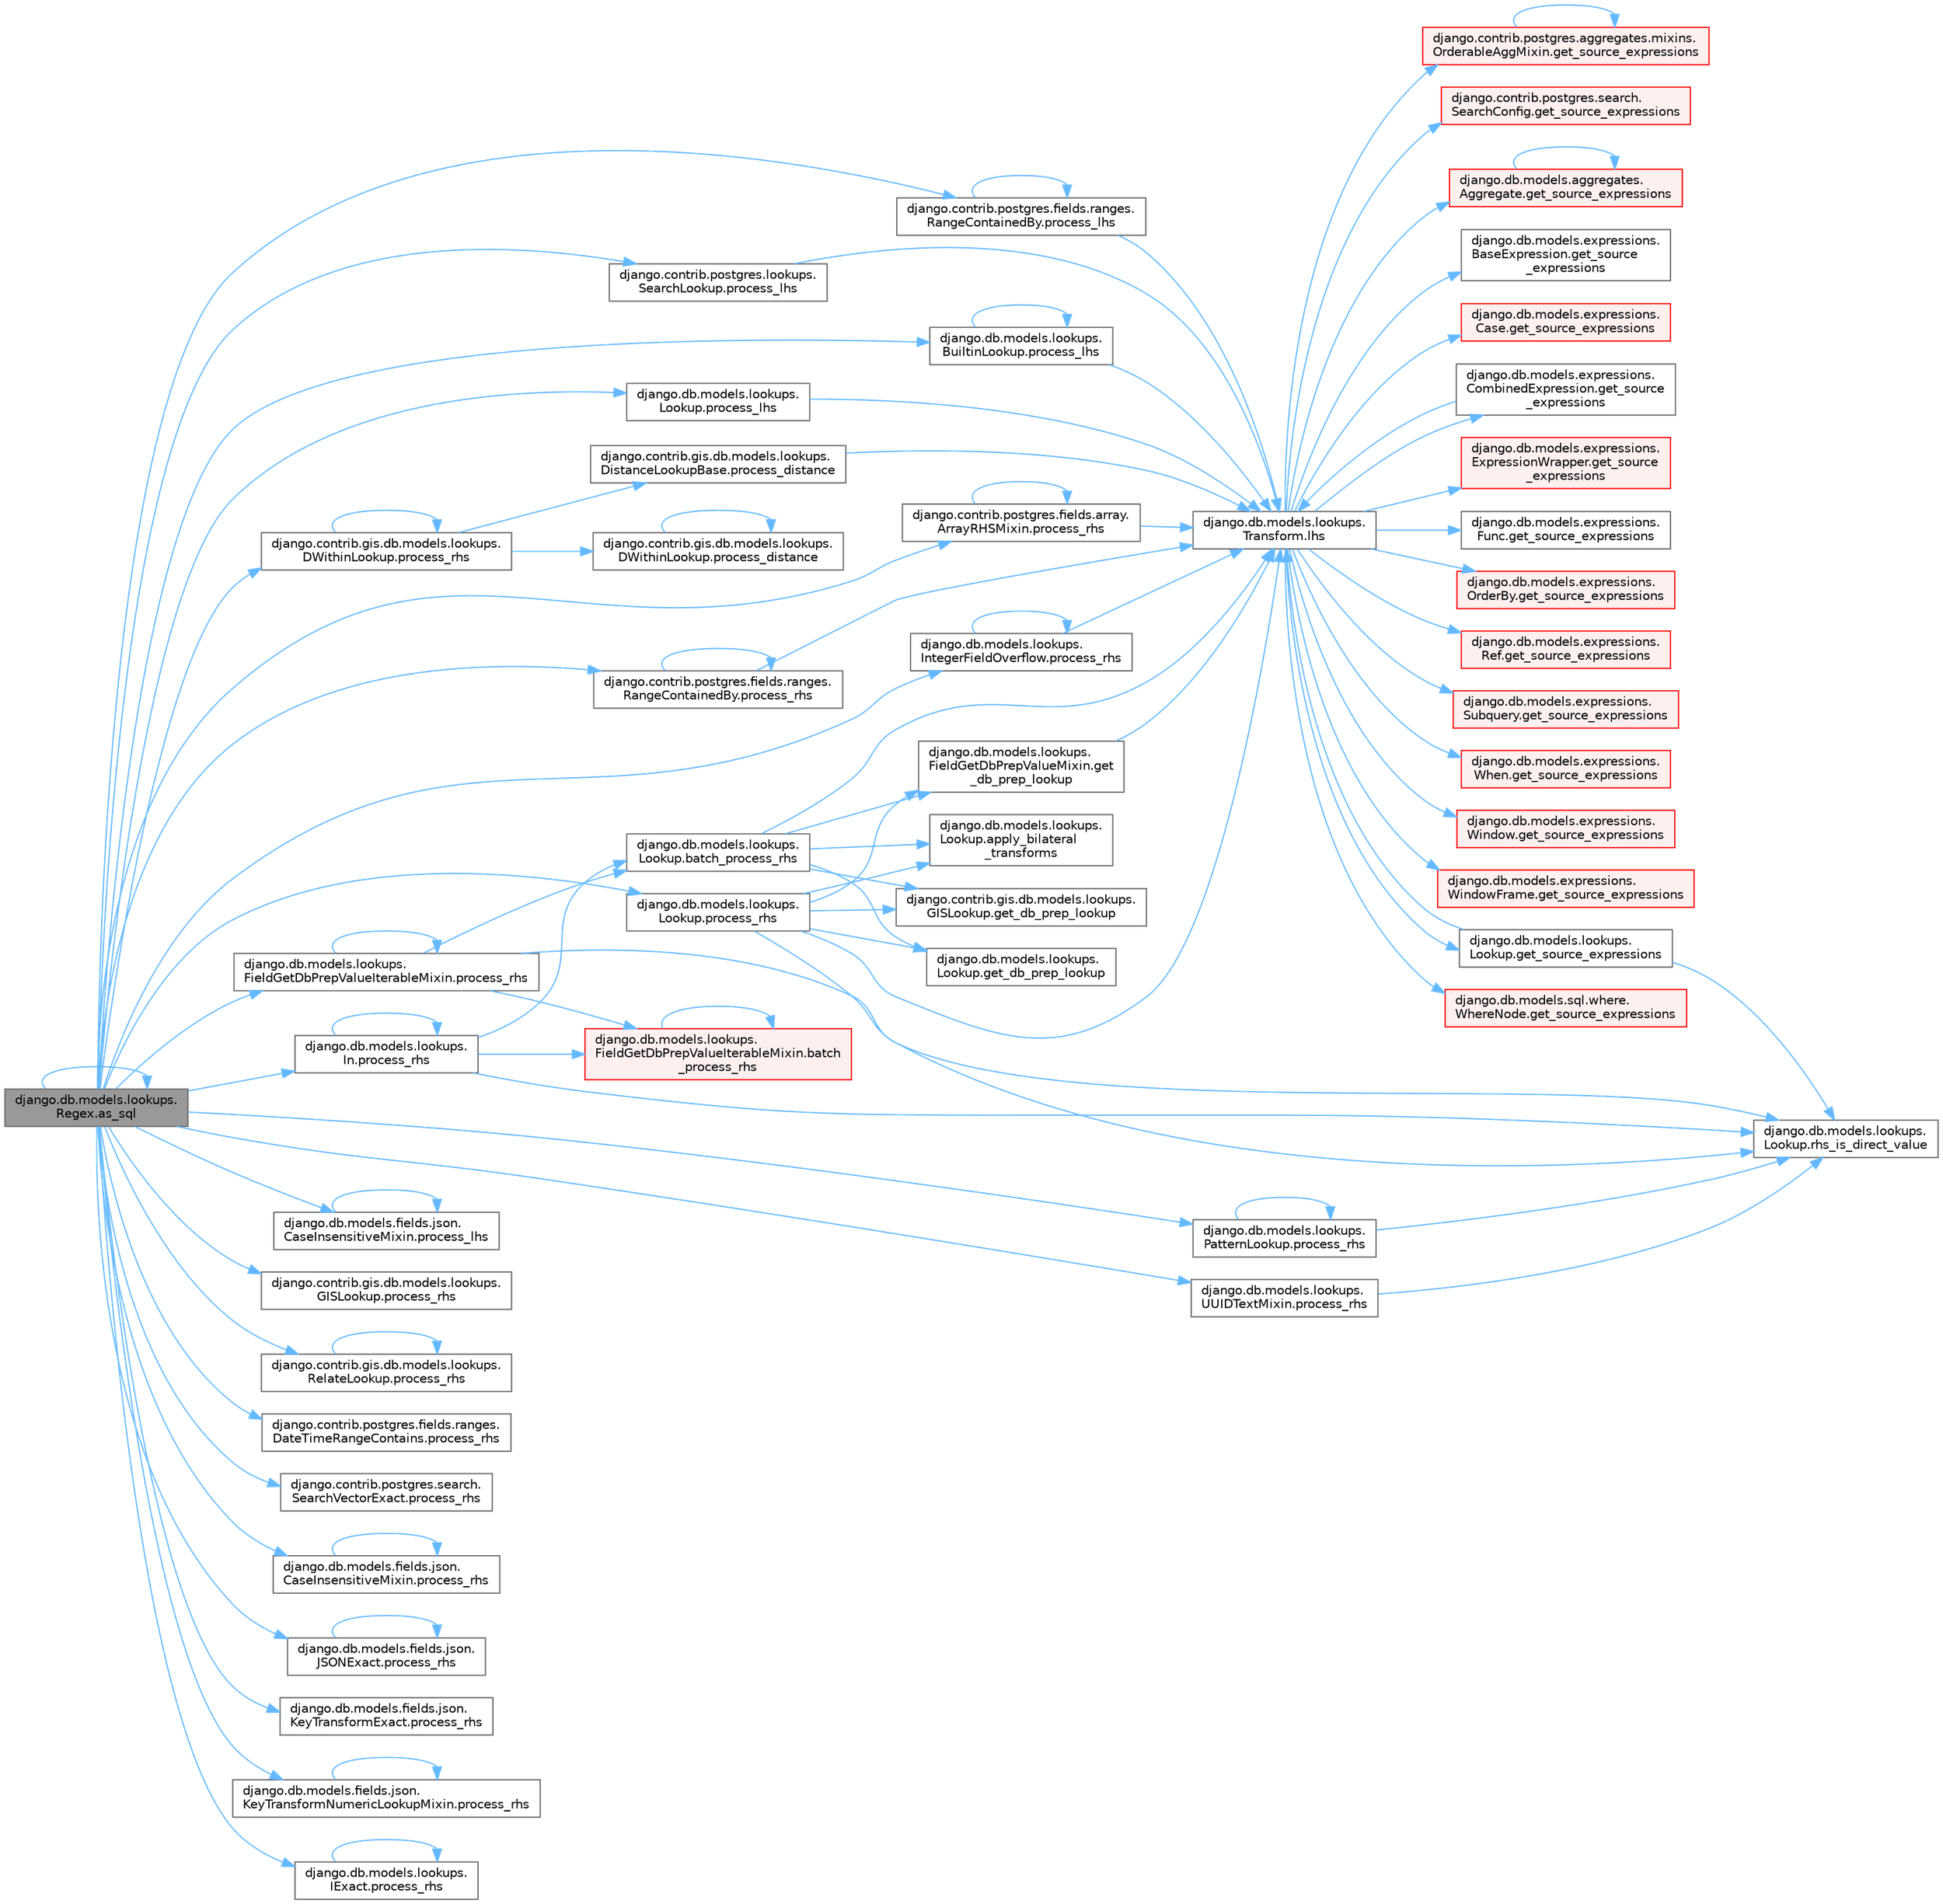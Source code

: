 digraph "django.db.models.lookups.Regex.as_sql"
{
 // LATEX_PDF_SIZE
  bgcolor="transparent";
  edge [fontname=Helvetica,fontsize=10,labelfontname=Helvetica,labelfontsize=10];
  node [fontname=Helvetica,fontsize=10,shape=box,height=0.2,width=0.4];
  rankdir="LR";
  Node1 [id="Node000001",label="django.db.models.lookups.\lRegex.as_sql",height=0.2,width=0.4,color="gray40", fillcolor="grey60", style="filled", fontcolor="black",tooltip=" "];
  Node1 -> Node1 [id="edge1_Node000001_Node000001",color="steelblue1",style="solid",tooltip=" "];
  Node1 -> Node2 [id="edge2_Node000001_Node000002",color="steelblue1",style="solid",tooltip=" "];
  Node2 [id="Node000002",label="django.contrib.postgres.fields.ranges.\lRangeContainedBy.process_lhs",height=0.2,width=0.4,color="grey40", fillcolor="white", style="filled",URL="$classdjango_1_1contrib_1_1postgres_1_1fields_1_1ranges_1_1_range_contained_by.html#ae58136bba0479ea6dbe180ab305ac812",tooltip=" "];
  Node2 -> Node3 [id="edge3_Node000002_Node000003",color="steelblue1",style="solid",tooltip=" "];
  Node3 [id="Node000003",label="django.db.models.lookups.\lTransform.lhs",height=0.2,width=0.4,color="grey40", fillcolor="white", style="filled",URL="$classdjango_1_1db_1_1models_1_1lookups_1_1_transform.html#ac0ce01e192abd1a739a4c77fcc8a1bf9",tooltip=" "];
  Node3 -> Node4 [id="edge4_Node000003_Node000004",color="steelblue1",style="solid",tooltip=" "];
  Node4 [id="Node000004",label="django.contrib.postgres.aggregates.mixins.\lOrderableAggMixin.get_source_expressions",height=0.2,width=0.4,color="red", fillcolor="#FFF0F0", style="filled",URL="$classdjango_1_1contrib_1_1postgres_1_1aggregates_1_1mixins_1_1_orderable_agg_mixin.html#abed9d6bb5142aafc8b77ac03f9d7a989",tooltip=" "];
  Node4 -> Node4 [id="edge5_Node000004_Node000004",color="steelblue1",style="solid",tooltip=" "];
  Node3 -> Node21 [id="edge6_Node000003_Node000021",color="steelblue1",style="solid",tooltip=" "];
  Node21 [id="Node000021",label="django.contrib.postgres.search.\lSearchConfig.get_source_expressions",height=0.2,width=0.4,color="red", fillcolor="#FFF0F0", style="filled",URL="$classdjango_1_1contrib_1_1postgres_1_1search_1_1_search_config.html#a2c17d4dfedc6381528df8a0a1b3751bf",tooltip=" "];
  Node3 -> Node24 [id="edge7_Node000003_Node000024",color="steelblue1",style="solid",tooltip=" "];
  Node24 [id="Node000024",label="django.db.models.aggregates.\lAggregate.get_source_expressions",height=0.2,width=0.4,color="red", fillcolor="#FFF0F0", style="filled",URL="$classdjango_1_1db_1_1models_1_1aggregates_1_1_aggregate.html#a4a47839518c013f780a931e4bcf2d4f1",tooltip=" "];
  Node24 -> Node24 [id="edge8_Node000024_Node000024",color="steelblue1",style="solid",tooltip=" "];
  Node3 -> Node263 [id="edge9_Node000003_Node000263",color="steelblue1",style="solid",tooltip=" "];
  Node263 [id="Node000263",label="django.db.models.expressions.\lBaseExpression.get_source\l_expressions",height=0.2,width=0.4,color="grey40", fillcolor="white", style="filled",URL="$classdjango_1_1db_1_1models_1_1expressions_1_1_base_expression.html#a1a052b2bf91363cc1367dbffb2b47708",tooltip=" "];
  Node3 -> Node264 [id="edge10_Node000003_Node000264",color="steelblue1",style="solid",tooltip=" "];
  Node264 [id="Node000264",label="django.db.models.expressions.\lCase.get_source_expressions",height=0.2,width=0.4,color="red", fillcolor="#FFF0F0", style="filled",URL="$classdjango_1_1db_1_1models_1_1expressions_1_1_case.html#a342de2ff64d7b1a41e1a86d89dee51b4",tooltip=" "];
  Node3 -> Node271 [id="edge11_Node000003_Node000271",color="steelblue1",style="solid",tooltip=" "];
  Node271 [id="Node000271",label="django.db.models.expressions.\lCombinedExpression.get_source\l_expressions",height=0.2,width=0.4,color="grey40", fillcolor="white", style="filled",URL="$classdjango_1_1db_1_1models_1_1expressions_1_1_combined_expression.html#a310a894787d41c927558cb35b23d3a90",tooltip=" "];
  Node271 -> Node3 [id="edge12_Node000271_Node000003",color="steelblue1",style="solid",tooltip=" "];
  Node3 -> Node272 [id="edge13_Node000003_Node000272",color="steelblue1",style="solid",tooltip=" "];
  Node272 [id="Node000272",label="django.db.models.expressions.\lExpressionWrapper.get_source\l_expressions",height=0.2,width=0.4,color="red", fillcolor="#FFF0F0", style="filled",URL="$classdjango_1_1db_1_1models_1_1expressions_1_1_expression_wrapper.html#abdd54fb24f108830588d86a69e619e8f",tooltip=" "];
  Node3 -> Node276 [id="edge14_Node000003_Node000276",color="steelblue1",style="solid",tooltip=" "];
  Node276 [id="Node000276",label="django.db.models.expressions.\lFunc.get_source_expressions",height=0.2,width=0.4,color="grey40", fillcolor="white", style="filled",URL="$classdjango_1_1db_1_1models_1_1expressions_1_1_func.html#a2edd81324f310981c50c4d7d6b02fc36",tooltip=" "];
  Node3 -> Node277 [id="edge15_Node000003_Node000277",color="steelblue1",style="solid",tooltip=" "];
  Node277 [id="Node000277",label="django.db.models.expressions.\lOrderBy.get_source_expressions",height=0.2,width=0.4,color="red", fillcolor="#FFF0F0", style="filled",URL="$classdjango_1_1db_1_1models_1_1expressions_1_1_order_by.html#aa0b698a72cab3662300d9849e2e0b2df",tooltip=" "];
  Node3 -> Node278 [id="edge16_Node000003_Node000278",color="steelblue1",style="solid",tooltip=" "];
  Node278 [id="Node000278",label="django.db.models.expressions.\lRef.get_source_expressions",height=0.2,width=0.4,color="red", fillcolor="#FFF0F0", style="filled",URL="$classdjango_1_1db_1_1models_1_1expressions_1_1_ref.html#a34966901a7ce794db70ff599b65fe2ce",tooltip=" "];
  Node3 -> Node279 [id="edge17_Node000003_Node000279",color="steelblue1",style="solid",tooltip=" "];
  Node279 [id="Node000279",label="django.db.models.expressions.\lSubquery.get_source_expressions",height=0.2,width=0.4,color="red", fillcolor="#FFF0F0", style="filled",URL="$classdjango_1_1db_1_1models_1_1expressions_1_1_subquery.html#a39b90b2b3d0ee3caf0b75571062f214e",tooltip=" "];
  Node3 -> Node280 [id="edge18_Node000003_Node000280",color="steelblue1",style="solid",tooltip=" "];
  Node280 [id="Node000280",label="django.db.models.expressions.\lWhen.get_source_expressions",height=0.2,width=0.4,color="red", fillcolor="#FFF0F0", style="filled",URL="$classdjango_1_1db_1_1models_1_1expressions_1_1_when.html#aed38e210fabf48478aed2ff00ccbdfbe",tooltip=" "];
  Node3 -> Node285 [id="edge19_Node000003_Node000285",color="steelblue1",style="solid",tooltip=" "];
  Node285 [id="Node000285",label="django.db.models.expressions.\lWindow.get_source_expressions",height=0.2,width=0.4,color="red", fillcolor="#FFF0F0", style="filled",URL="$classdjango_1_1db_1_1models_1_1expressions_1_1_window.html#a52d79e8fa282239e67f8d9cdc5112388",tooltip=" "];
  Node3 -> Node287 [id="edge20_Node000003_Node000287",color="steelblue1",style="solid",tooltip=" "];
  Node287 [id="Node000287",label="django.db.models.expressions.\lWindowFrame.get_source_expressions",height=0.2,width=0.4,color="red", fillcolor="#FFF0F0", style="filled",URL="$classdjango_1_1db_1_1models_1_1expressions_1_1_window_frame.html#a4b54c4c9b4c4a68308953d25703a2544",tooltip=" "];
  Node3 -> Node2899 [id="edge21_Node000003_Node002899",color="steelblue1",style="solid",tooltip=" "];
  Node2899 [id="Node002899",label="django.db.models.lookups.\lLookup.get_source_expressions",height=0.2,width=0.4,color="grey40", fillcolor="white", style="filled",URL="$classdjango_1_1db_1_1models_1_1lookups_1_1_lookup.html#ab733397a7e7276a69a7092430799a22a",tooltip=" "];
  Node2899 -> Node3 [id="edge22_Node002899_Node000003",color="steelblue1",style="solid",tooltip=" "];
  Node2899 -> Node2900 [id="edge23_Node002899_Node002900",color="steelblue1",style="solid",tooltip=" "];
  Node2900 [id="Node002900",label="django.db.models.lookups.\lLookup.rhs_is_direct_value",height=0.2,width=0.4,color="grey40", fillcolor="white", style="filled",URL="$classdjango_1_1db_1_1models_1_1lookups_1_1_lookup.html#a12ffde2e6e8fd39fd87c136e03df08dd",tooltip=" "];
  Node3 -> Node2901 [id="edge24_Node000003_Node002901",color="steelblue1",style="solid",tooltip=" "];
  Node2901 [id="Node002901",label="django.db.models.sql.where.\lWhereNode.get_source_expressions",height=0.2,width=0.4,color="red", fillcolor="#FFF0F0", style="filled",URL="$classdjango_1_1db_1_1models_1_1sql_1_1where_1_1_where_node.html#ae3155308ff1faf4914e3e7f0134f49d7",tooltip=" "];
  Node2 -> Node2 [id="edge25_Node000002_Node000002",color="steelblue1",style="solid",tooltip=" "];
  Node1 -> Node4527 [id="edge26_Node000001_Node004527",color="steelblue1",style="solid",tooltip=" "];
  Node4527 [id="Node004527",label="django.contrib.postgres.lookups.\lSearchLookup.process_lhs",height=0.2,width=0.4,color="grey40", fillcolor="white", style="filled",URL="$classdjango_1_1contrib_1_1postgres_1_1lookups_1_1_search_lookup.html#a42b74129dfd48b196398f96b23c578a5",tooltip=" "];
  Node4527 -> Node3 [id="edge27_Node004527_Node000003",color="steelblue1",style="solid",tooltip=" "];
  Node1 -> Node4528 [id="edge28_Node000001_Node004528",color="steelblue1",style="solid",tooltip=" "];
  Node4528 [id="Node004528",label="django.db.models.fields.json.\lCaseInsensitiveMixin.process_lhs",height=0.2,width=0.4,color="grey40", fillcolor="white", style="filled",URL="$classdjango_1_1db_1_1models_1_1fields_1_1json_1_1_case_insensitive_mixin.html#a648c5de9ff4c1f10d64596fc622c70e3",tooltip=" "];
  Node4528 -> Node4528 [id="edge29_Node004528_Node004528",color="steelblue1",style="solid",tooltip=" "];
  Node1 -> Node4529 [id="edge30_Node000001_Node004529",color="steelblue1",style="solid",tooltip=" "];
  Node4529 [id="Node004529",label="django.db.models.lookups.\lBuiltinLookup.process_lhs",height=0.2,width=0.4,color="grey40", fillcolor="white", style="filled",URL="$classdjango_1_1db_1_1models_1_1lookups_1_1_builtin_lookup.html#a12ecb3c603815f7889c46ba939045e1b",tooltip=" "];
  Node4529 -> Node3 [id="edge31_Node004529_Node000003",color="steelblue1",style="solid",tooltip=" "];
  Node4529 -> Node4529 [id="edge32_Node004529_Node004529",color="steelblue1",style="solid",tooltip=" "];
  Node1 -> Node4530 [id="edge33_Node000001_Node004530",color="steelblue1",style="solid",tooltip=" "];
  Node4530 [id="Node004530",label="django.db.models.lookups.\lLookup.process_lhs",height=0.2,width=0.4,color="grey40", fillcolor="white", style="filled",URL="$classdjango_1_1db_1_1models_1_1lookups_1_1_lookup.html#a1c2f9737d9a9c04e56192416c8e28957",tooltip=" "];
  Node4530 -> Node3 [id="edge34_Node004530_Node000003",color="steelblue1",style="solid",tooltip=" "];
  Node1 -> Node4531 [id="edge35_Node000001_Node004531",color="steelblue1",style="solid",tooltip=" "];
  Node4531 [id="Node004531",label="django.contrib.gis.db.models.lookups.\lDWithinLookup.process_rhs",height=0.2,width=0.4,color="grey40", fillcolor="white", style="filled",URL="$classdjango_1_1contrib_1_1gis_1_1db_1_1models_1_1lookups_1_1_d_within_lookup.html#a7474b6610f8f2e5d881ac696bd524b35",tooltip=" "];
  Node4531 -> Node4532 [id="edge36_Node004531_Node004532",color="steelblue1",style="solid",tooltip=" "];
  Node4532 [id="Node004532",label="django.contrib.gis.db.models.lookups.\lDistanceLookupBase.process_distance",height=0.2,width=0.4,color="grey40", fillcolor="white", style="filled",URL="$classdjango_1_1contrib_1_1gis_1_1db_1_1models_1_1lookups_1_1_distance_lookup_base.html#a2c7c54eec71f3e03031f87366b0d4bc5",tooltip=" "];
  Node4532 -> Node3 [id="edge37_Node004532_Node000003",color="steelblue1",style="solid",tooltip=" "];
  Node4531 -> Node4533 [id="edge38_Node004531_Node004533",color="steelblue1",style="solid",tooltip=" "];
  Node4533 [id="Node004533",label="django.contrib.gis.db.models.lookups.\lDWithinLookup.process_distance",height=0.2,width=0.4,color="grey40", fillcolor="white", style="filled",URL="$classdjango_1_1contrib_1_1gis_1_1db_1_1models_1_1lookups_1_1_d_within_lookup.html#ac54c29eea11c8a88c3b53450f724c520",tooltip=" "];
  Node4533 -> Node4533 [id="edge39_Node004533_Node004533",color="steelblue1",style="solid",tooltip=" "];
  Node4531 -> Node4531 [id="edge40_Node004531_Node004531",color="steelblue1",style="solid",tooltip=" "];
  Node1 -> Node4534 [id="edge41_Node000001_Node004534",color="steelblue1",style="solid",tooltip=" "];
  Node4534 [id="Node004534",label="django.contrib.gis.db.models.lookups.\lGISLookup.process_rhs",height=0.2,width=0.4,color="grey40", fillcolor="white", style="filled",URL="$classdjango_1_1contrib_1_1gis_1_1db_1_1models_1_1lookups_1_1_g_i_s_lookup.html#a1693314c5aef0c6574eab0f56530de83",tooltip=" "];
  Node1 -> Node4535 [id="edge42_Node000001_Node004535",color="steelblue1",style="solid",tooltip=" "];
  Node4535 [id="Node004535",label="django.contrib.gis.db.models.lookups.\lRelateLookup.process_rhs",height=0.2,width=0.4,color="grey40", fillcolor="white", style="filled",URL="$classdjango_1_1contrib_1_1gis_1_1db_1_1models_1_1lookups_1_1_relate_lookup.html#af19a2ccdd133682cb1d8f13b91aec8ac",tooltip=" "];
  Node4535 -> Node4535 [id="edge43_Node004535_Node004535",color="steelblue1",style="solid",tooltip=" "];
  Node1 -> Node4536 [id="edge44_Node000001_Node004536",color="steelblue1",style="solid",tooltip=" "];
  Node4536 [id="Node004536",label="django.contrib.postgres.fields.array.\lArrayRHSMixin.process_rhs",height=0.2,width=0.4,color="grey40", fillcolor="white", style="filled",URL="$classdjango_1_1contrib_1_1postgres_1_1fields_1_1array_1_1_array_r_h_s_mixin.html#a4b6c545cb8e4c313add95cfa0850df35",tooltip=" "];
  Node4536 -> Node3 [id="edge45_Node004536_Node000003",color="steelblue1",style="solid",tooltip=" "];
  Node4536 -> Node4536 [id="edge46_Node004536_Node004536",color="steelblue1",style="solid",tooltip=" "];
  Node1 -> Node4537 [id="edge47_Node000001_Node004537",color="steelblue1",style="solid",tooltip=" "];
  Node4537 [id="Node004537",label="django.contrib.postgres.fields.ranges.\lDateTimeRangeContains.process_rhs",height=0.2,width=0.4,color="grey40", fillcolor="white", style="filled",URL="$classdjango_1_1contrib_1_1postgres_1_1fields_1_1ranges_1_1_date_time_range_contains.html#a5188b7039f2ea688b7f6db58d4e2e062",tooltip=" "];
  Node1 -> Node4538 [id="edge48_Node000001_Node004538",color="steelblue1",style="solid",tooltip=" "];
  Node4538 [id="Node004538",label="django.contrib.postgres.fields.ranges.\lRangeContainedBy.process_rhs",height=0.2,width=0.4,color="grey40", fillcolor="white", style="filled",URL="$classdjango_1_1contrib_1_1postgres_1_1fields_1_1ranges_1_1_range_contained_by.html#ade33e9277ebd2cb157f599191246d80a",tooltip=" "];
  Node4538 -> Node3 [id="edge49_Node004538_Node000003",color="steelblue1",style="solid",tooltip=" "];
  Node4538 -> Node4538 [id="edge50_Node004538_Node004538",color="steelblue1",style="solid",tooltip=" "];
  Node1 -> Node4539 [id="edge51_Node000001_Node004539",color="steelblue1",style="solid",tooltip=" "];
  Node4539 [id="Node004539",label="django.contrib.postgres.search.\lSearchVectorExact.process_rhs",height=0.2,width=0.4,color="grey40", fillcolor="white", style="filled",URL="$classdjango_1_1contrib_1_1postgres_1_1search_1_1_search_vector_exact.html#ad8963dfb10a25698f734e4c748c50aa6",tooltip=" "];
  Node1 -> Node4540 [id="edge52_Node000001_Node004540",color="steelblue1",style="solid",tooltip=" "];
  Node4540 [id="Node004540",label="django.db.models.fields.json.\lCaseInsensitiveMixin.process_rhs",height=0.2,width=0.4,color="grey40", fillcolor="white", style="filled",URL="$classdjango_1_1db_1_1models_1_1fields_1_1json_1_1_case_insensitive_mixin.html#a2027625feed2238bdf48fa6709da430f",tooltip=" "];
  Node4540 -> Node4540 [id="edge53_Node004540_Node004540",color="steelblue1",style="solid",tooltip=" "];
  Node1 -> Node4541 [id="edge54_Node000001_Node004541",color="steelblue1",style="solid",tooltip=" "];
  Node4541 [id="Node004541",label="django.db.models.fields.json.\lJSONExact.process_rhs",height=0.2,width=0.4,color="grey40", fillcolor="white", style="filled",URL="$classdjango_1_1db_1_1models_1_1fields_1_1json_1_1_j_s_o_n_exact.html#a574ef83cb9dad5d99151427d06e34699",tooltip=" "];
  Node4541 -> Node4541 [id="edge55_Node004541_Node004541",color="steelblue1",style="solid",tooltip=" "];
  Node1 -> Node4542 [id="edge56_Node000001_Node004542",color="steelblue1",style="solid",tooltip=" "];
  Node4542 [id="Node004542",label="django.db.models.fields.json.\lKeyTransformExact.process_rhs",height=0.2,width=0.4,color="grey40", fillcolor="white", style="filled",URL="$classdjango_1_1db_1_1models_1_1fields_1_1json_1_1_key_transform_exact.html#a9bb120109c5dde6b899087a0dd31af32",tooltip=" "];
  Node1 -> Node4543 [id="edge57_Node000001_Node004543",color="steelblue1",style="solid",tooltip=" "];
  Node4543 [id="Node004543",label="django.db.models.fields.json.\lKeyTransformNumericLookupMixin.process_rhs",height=0.2,width=0.4,color="grey40", fillcolor="white", style="filled",URL="$classdjango_1_1db_1_1models_1_1fields_1_1json_1_1_key_transform_numeric_lookup_mixin.html#a725fbcff822c961aa910bd50afe775ba",tooltip=" "];
  Node4543 -> Node4543 [id="edge58_Node004543_Node004543",color="steelblue1",style="solid",tooltip=" "];
  Node1 -> Node4544 [id="edge59_Node000001_Node004544",color="steelblue1",style="solid",tooltip=" "];
  Node4544 [id="Node004544",label="django.db.models.lookups.\lFieldGetDbPrepValueIterableMixin.process_rhs",height=0.2,width=0.4,color="grey40", fillcolor="white", style="filled",URL="$classdjango_1_1db_1_1models_1_1lookups_1_1_field_get_db_prep_value_iterable_mixin.html#a76dd22d874659802384fb89029c8d724",tooltip=" "];
  Node4544 -> Node4545 [id="edge60_Node004544_Node004545",color="steelblue1",style="solid",tooltip=" "];
  Node4545 [id="Node004545",label="django.db.models.lookups.\lFieldGetDbPrepValueIterableMixin.batch\l_process_rhs",height=0.2,width=0.4,color="red", fillcolor="#FFF0F0", style="filled",URL="$classdjango_1_1db_1_1models_1_1lookups_1_1_field_get_db_prep_value_iterable_mixin.html#a94161369c47f8e2ea687388f906634bc",tooltip=" "];
  Node4545 -> Node4545 [id="edge61_Node004545_Node004545",color="steelblue1",style="solid",tooltip=" "];
  Node4544 -> Node4548 [id="edge62_Node004544_Node004548",color="steelblue1",style="solid",tooltip=" "];
  Node4548 [id="Node004548",label="django.db.models.lookups.\lLookup.batch_process_rhs",height=0.2,width=0.4,color="grey40", fillcolor="white", style="filled",URL="$classdjango_1_1db_1_1models_1_1lookups_1_1_lookup.html#a98990185b214bf5e000bad290442d2b5",tooltip=" "];
  Node4548 -> Node4549 [id="edge63_Node004548_Node004549",color="steelblue1",style="solid",tooltip=" "];
  Node4549 [id="Node004549",label="django.db.models.lookups.\lLookup.apply_bilateral\l_transforms",height=0.2,width=0.4,color="grey40", fillcolor="white", style="filled",URL="$classdjango_1_1db_1_1models_1_1lookups_1_1_lookup.html#a674735d7116881e2dce6c8c1328c885d",tooltip=" "];
  Node4548 -> Node4550 [id="edge64_Node004548_Node004550",color="steelblue1",style="solid",tooltip=" "];
  Node4550 [id="Node004550",label="django.contrib.gis.db.models.lookups.\lGISLookup.get_db_prep_lookup",height=0.2,width=0.4,color="grey40", fillcolor="white", style="filled",URL="$classdjango_1_1contrib_1_1gis_1_1db_1_1models_1_1lookups_1_1_g_i_s_lookup.html#aa25c0267f28f3f8feba13714355d3c7e",tooltip=" "];
  Node4548 -> Node4551 [id="edge65_Node004548_Node004551",color="steelblue1",style="solid",tooltip=" "];
  Node4551 [id="Node004551",label="django.db.models.lookups.\lFieldGetDbPrepValueMixin.get\l_db_prep_lookup",height=0.2,width=0.4,color="grey40", fillcolor="white", style="filled",URL="$classdjango_1_1db_1_1models_1_1lookups_1_1_field_get_db_prep_value_mixin.html#a1263a3e918a1a5cc193bf06b3148539d",tooltip=" "];
  Node4551 -> Node3 [id="edge66_Node004551_Node000003",color="steelblue1",style="solid",tooltip=" "];
  Node4548 -> Node4552 [id="edge67_Node004548_Node004552",color="steelblue1",style="solid",tooltip=" "];
  Node4552 [id="Node004552",label="django.db.models.lookups.\lLookup.get_db_prep_lookup",height=0.2,width=0.4,color="grey40", fillcolor="white", style="filled",URL="$classdjango_1_1db_1_1models_1_1lookups_1_1_lookup.html#aba2d63ef370985fb2290d36d8b9948e4",tooltip=" "];
  Node4548 -> Node3 [id="edge68_Node004548_Node000003",color="steelblue1",style="solid",tooltip=" "];
  Node4544 -> Node4544 [id="edge69_Node004544_Node004544",color="steelblue1",style="solid",tooltip=" "];
  Node4544 -> Node2900 [id="edge70_Node004544_Node002900",color="steelblue1",style="solid",tooltip=" "];
  Node1 -> Node4553 [id="edge71_Node000001_Node004553",color="steelblue1",style="solid",tooltip=" "];
  Node4553 [id="Node004553",label="django.db.models.lookups.\lIExact.process_rhs",height=0.2,width=0.4,color="grey40", fillcolor="white", style="filled",URL="$classdjango_1_1db_1_1models_1_1lookups_1_1_i_exact.html#a206527ab2d8ff6df209cbbae22c4858c",tooltip=" "];
  Node4553 -> Node4553 [id="edge72_Node004553_Node004553",color="steelblue1",style="solid",tooltip=" "];
  Node1 -> Node4554 [id="edge73_Node000001_Node004554",color="steelblue1",style="solid",tooltip=" "];
  Node4554 [id="Node004554",label="django.db.models.lookups.\lIn.process_rhs",height=0.2,width=0.4,color="grey40", fillcolor="white", style="filled",URL="$classdjango_1_1db_1_1models_1_1lookups_1_1_in.html#ae7e1a94f83054ffbedfff43a0721c912",tooltip=" "];
  Node4554 -> Node4545 [id="edge74_Node004554_Node004545",color="steelblue1",style="solid",tooltip=" "];
  Node4554 -> Node4548 [id="edge75_Node004554_Node004548",color="steelblue1",style="solid",tooltip=" "];
  Node4554 -> Node4554 [id="edge76_Node004554_Node004554",color="steelblue1",style="solid",tooltip=" "];
  Node4554 -> Node2900 [id="edge77_Node004554_Node002900",color="steelblue1",style="solid",tooltip=" "];
  Node1 -> Node4555 [id="edge78_Node000001_Node004555",color="steelblue1",style="solid",tooltip=" "];
  Node4555 [id="Node004555",label="django.db.models.lookups.\lIntegerFieldOverflow.process_rhs",height=0.2,width=0.4,color="grey40", fillcolor="white", style="filled",URL="$classdjango_1_1db_1_1models_1_1lookups_1_1_integer_field_overflow.html#aab4a2a28c7eb4ef868b403eb9428b18c",tooltip=" "];
  Node4555 -> Node3 [id="edge79_Node004555_Node000003",color="steelblue1",style="solid",tooltip=" "];
  Node4555 -> Node4555 [id="edge80_Node004555_Node004555",color="steelblue1",style="solid",tooltip=" "];
  Node1 -> Node4556 [id="edge81_Node000001_Node004556",color="steelblue1",style="solid",tooltip=" "];
  Node4556 [id="Node004556",label="django.db.models.lookups.\lLookup.process_rhs",height=0.2,width=0.4,color="grey40", fillcolor="white", style="filled",URL="$classdjango_1_1db_1_1models_1_1lookups_1_1_lookup.html#aa6ff4cb8bbc9f358bb5ad9177803c249",tooltip=" "];
  Node4556 -> Node4549 [id="edge82_Node004556_Node004549",color="steelblue1",style="solid",tooltip=" "];
  Node4556 -> Node4550 [id="edge83_Node004556_Node004550",color="steelblue1",style="solid",tooltip=" "];
  Node4556 -> Node4551 [id="edge84_Node004556_Node004551",color="steelblue1",style="solid",tooltip=" "];
  Node4556 -> Node4552 [id="edge85_Node004556_Node004552",color="steelblue1",style="solid",tooltip=" "];
  Node4556 -> Node3 [id="edge86_Node004556_Node000003",color="steelblue1",style="solid",tooltip=" "];
  Node4556 -> Node2900 [id="edge87_Node004556_Node002900",color="steelblue1",style="solid",tooltip=" "];
  Node1 -> Node4557 [id="edge88_Node000001_Node004557",color="steelblue1",style="solid",tooltip=" "];
  Node4557 [id="Node004557",label="django.db.models.lookups.\lPatternLookup.process_rhs",height=0.2,width=0.4,color="grey40", fillcolor="white", style="filled",URL="$classdjango_1_1db_1_1models_1_1lookups_1_1_pattern_lookup.html#ac335c874da18eb57830bbc3fd82e3da9",tooltip=" "];
  Node4557 -> Node4557 [id="edge89_Node004557_Node004557",color="steelblue1",style="solid",tooltip=" "];
  Node4557 -> Node2900 [id="edge90_Node004557_Node002900",color="steelblue1",style="solid",tooltip=" "];
  Node1 -> Node4558 [id="edge91_Node000001_Node004558",color="steelblue1",style="solid",tooltip=" "];
  Node4558 [id="Node004558",label="django.db.models.lookups.\lUUIDTextMixin.process_rhs",height=0.2,width=0.4,color="grey40", fillcolor="white", style="filled",URL="$classdjango_1_1db_1_1models_1_1lookups_1_1_u_u_i_d_text_mixin.html#a07c61a8aef73220c7d1b513b456e2dc0",tooltip=" "];
  Node4558 -> Node2900 [id="edge92_Node004558_Node002900",color="steelblue1",style="solid",tooltip=" "];
}
